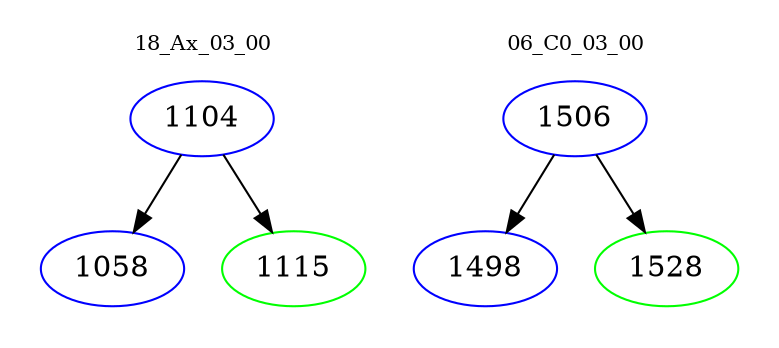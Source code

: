 digraph{
subgraph cluster_0 {
color = white
label = "18_Ax_03_00";
fontsize=10;
T0_1104 [label="1104", color="blue"]
T0_1104 -> T0_1058 [color="black"]
T0_1058 [label="1058", color="blue"]
T0_1104 -> T0_1115 [color="black"]
T0_1115 [label="1115", color="green"]
}
subgraph cluster_1 {
color = white
label = "06_C0_03_00";
fontsize=10;
T1_1506 [label="1506", color="blue"]
T1_1506 -> T1_1498 [color="black"]
T1_1498 [label="1498", color="blue"]
T1_1506 -> T1_1528 [color="black"]
T1_1528 [label="1528", color="green"]
}
}
